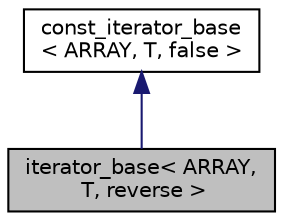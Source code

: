 digraph "iterator_base&lt; ARRAY, T, reverse &gt;"
{
 // LATEX_PDF_SIZE
  edge [fontname="Helvetica",fontsize="10",labelfontname="Helvetica",labelfontsize="10"];
  node [fontname="Helvetica",fontsize="10",shape=record];
  Node1 [label="iterator_base\< ARRAY,\l T, reverse \>",height=0.2,width=0.4,color="black", fillcolor="grey75", style="filled", fontcolor="black",tooltip="Non-const STL like iterators."];
  Node2 -> Node1 [dir="back",color="midnightblue",fontsize="10",style="solid",fontname="Helvetica"];
  Node2 [label="const_iterator_base\l\< ARRAY, T, false \>",height=0.2,width=0.4,color="black", fillcolor="white", style="filled",URL="$db/de6/structconst__iterator__base.htm",tooltip=" "];
}
